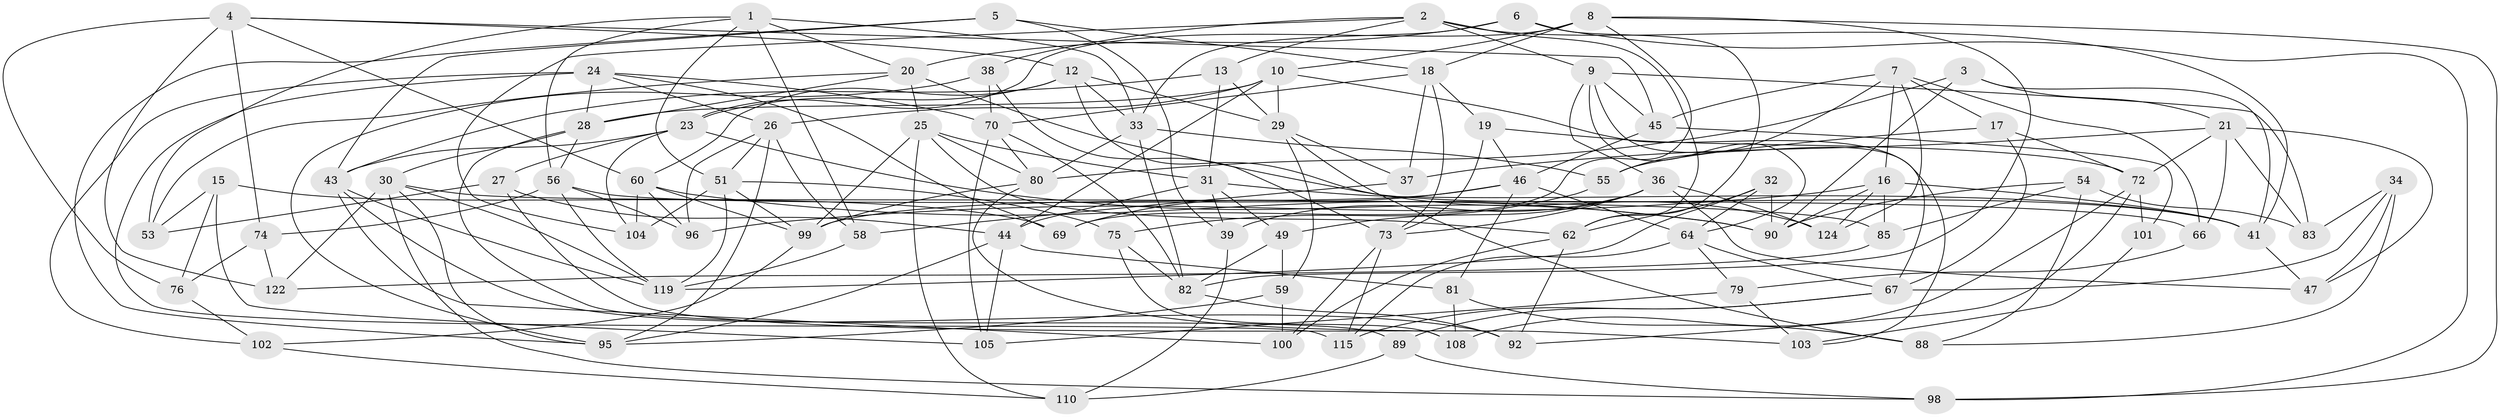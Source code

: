 // Generated by graph-tools (version 1.1) at 2025/52/02/27/25 19:52:28]
// undirected, 87 vertices, 215 edges
graph export_dot {
graph [start="1"]
  node [color=gray90,style=filled];
  1 [super="+14"];
  2 [super="+117"];
  3;
  4 [super="+50"];
  5;
  6;
  7 [super="+84"];
  8 [super="+11"];
  9 [super="+128"];
  10 [super="+123"];
  12 [super="+22"];
  13;
  15;
  16 [super="+35"];
  17;
  18 [super="+77"];
  19;
  20 [super="+97"];
  21 [super="+118"];
  23 [super="+71"];
  24 [super="+40"];
  25 [super="+65"];
  26 [super="+107"];
  27;
  28 [super="+126"];
  29 [super="+42"];
  30 [super="+93"];
  31 [super="+63"];
  32;
  33 [super="+52"];
  34;
  36 [super="+61"];
  37;
  38;
  39;
  41 [super="+87"];
  43 [super="+106"];
  44 [super="+127"];
  45 [super="+86"];
  46 [super="+48"];
  47;
  49;
  51 [super="+111"];
  53;
  54;
  55;
  56 [super="+57"];
  58;
  59;
  60 [super="+68"];
  62 [super="+78"];
  64 [super="+113"];
  66;
  67 [super="+125"];
  69;
  70 [super="+91"];
  72 [super="+112"];
  73 [super="+129"];
  74;
  75;
  76;
  79;
  80 [super="+116"];
  81;
  82 [super="+94"];
  83;
  85;
  88;
  89;
  90 [super="+120"];
  92;
  95 [super="+109"];
  96;
  98;
  99 [super="+114"];
  100;
  101;
  102;
  103;
  104;
  105;
  108;
  110;
  115;
  119 [super="+121"];
  122;
  124;
  1 -- 20;
  1 -- 33;
  1 -- 56;
  1 -- 58;
  1 -- 53;
  1 -- 51;
  2 -- 13;
  2 -- 41;
  2 -- 38;
  2 -- 104;
  2 -- 9;
  2 -- 62;
  3 -- 21;
  3 -- 41;
  3 -- 80;
  3 -- 90;
  4 -- 122;
  4 -- 74;
  4 -- 12;
  4 -- 45;
  4 -- 60;
  4 -- 76;
  5 -- 18;
  5 -- 39;
  5 -- 43;
  5 -- 95;
  6 -- 98;
  6 -- 20;
  6 -- 33;
  6 -- 62;
  7 -- 17;
  7 -- 55;
  7 -- 66;
  7 -- 124;
  7 -- 45;
  7 -- 16;
  8 -- 10;
  8 -- 98;
  8 -- 23;
  8 -- 18;
  8 -- 69;
  8 -- 82;
  9 -- 45;
  9 -- 64;
  9 -- 67;
  9 -- 83;
  9 -- 36;
  10 -- 26;
  10 -- 28;
  10 -- 44;
  10 -- 29;
  10 -- 103;
  12 -- 60;
  12 -- 124;
  12 -- 23;
  12 -- 29;
  12 -- 33;
  13 -- 29;
  13 -- 31;
  13 -- 43;
  15 -- 53;
  15 -- 105;
  15 -- 69;
  15 -- 76;
  16 -- 96;
  16 -- 90;
  16 -- 41;
  16 -- 124;
  16 -- 85;
  17 -- 55;
  17 -- 72;
  17 -- 67;
  18 -- 19;
  18 -- 73;
  18 -- 37;
  18 -- 70;
  19 -- 72;
  19 -- 46;
  19 -- 73;
  20 -- 25;
  20 -- 28;
  20 -- 53;
  20 -- 41;
  21 -- 66;
  21 -- 72;
  21 -- 83;
  21 -- 37;
  21 -- 47;
  23 -- 104;
  23 -- 43;
  23 -- 27;
  23 -- 90;
  24 -- 69;
  24 -- 115;
  24 -- 26;
  24 -- 102;
  24 -- 70;
  24 -- 28;
  25 -- 80;
  25 -- 110;
  25 -- 99;
  25 -- 62;
  25 -- 31;
  26 -- 96;
  26 -- 58;
  26 -- 51;
  26 -- 95;
  27 -- 53;
  27 -- 44;
  27 -- 103;
  28 -- 89;
  28 -- 56;
  28 -- 30;
  29 -- 59;
  29 -- 88;
  29 -- 37;
  30 -- 122;
  30 -- 95;
  30 -- 119;
  30 -- 98;
  30 -- 85;
  31 -- 49;
  31 -- 39;
  31 -- 41;
  31 -- 44;
  32 -- 62;
  32 -- 119;
  32 -- 64;
  32 -- 90;
  33 -- 55;
  33 -- 80;
  33 -- 82;
  34 -- 47;
  34 -- 88;
  34 -- 83;
  34 -- 67;
  36 -- 124;
  36 -- 73;
  36 -- 49;
  36 -- 47;
  36 -- 39;
  37 -- 58;
  38 -- 95;
  38 -- 70;
  38 -- 73;
  39 -- 110;
  41 -- 47;
  43 -- 100;
  43 -- 92;
  43 -- 119;
  44 -- 105;
  44 -- 81;
  44 -- 95;
  45 -- 101 [weight=2];
  45 -- 46;
  46 -- 69;
  46 -- 81;
  46 -- 64;
  46 -- 99;
  49 -- 59;
  49 -- 82;
  51 -- 75;
  51 -- 119;
  51 -- 104;
  51 -- 99;
  54 -- 85;
  54 -- 90;
  54 -- 88;
  54 -- 83;
  55 -- 75;
  56 -- 96;
  56 -- 66;
  56 -- 74;
  56 -- 119;
  58 -- 119;
  59 -- 95;
  59 -- 100;
  60 -- 96;
  60 -- 104;
  60 -- 90;
  60 -- 99;
  62 -- 100;
  62 -- 92;
  64 -- 115;
  64 -- 67;
  64 -- 79;
  66 -- 79;
  67 -- 115;
  67 -- 89;
  70 -- 105;
  70 -- 82;
  70 -- 80;
  72 -- 101;
  72 -- 108;
  72 -- 92;
  73 -- 100;
  73 -- 115;
  74 -- 76;
  74 -- 122;
  75 -- 82;
  75 -- 108;
  76 -- 102;
  79 -- 105;
  79 -- 103;
  80 -- 108;
  80 -- 99;
  81 -- 108;
  81 -- 88;
  82 -- 92;
  85 -- 122;
  89 -- 110;
  89 -- 98;
  99 -- 102;
  101 -- 103;
  102 -- 110;
}
